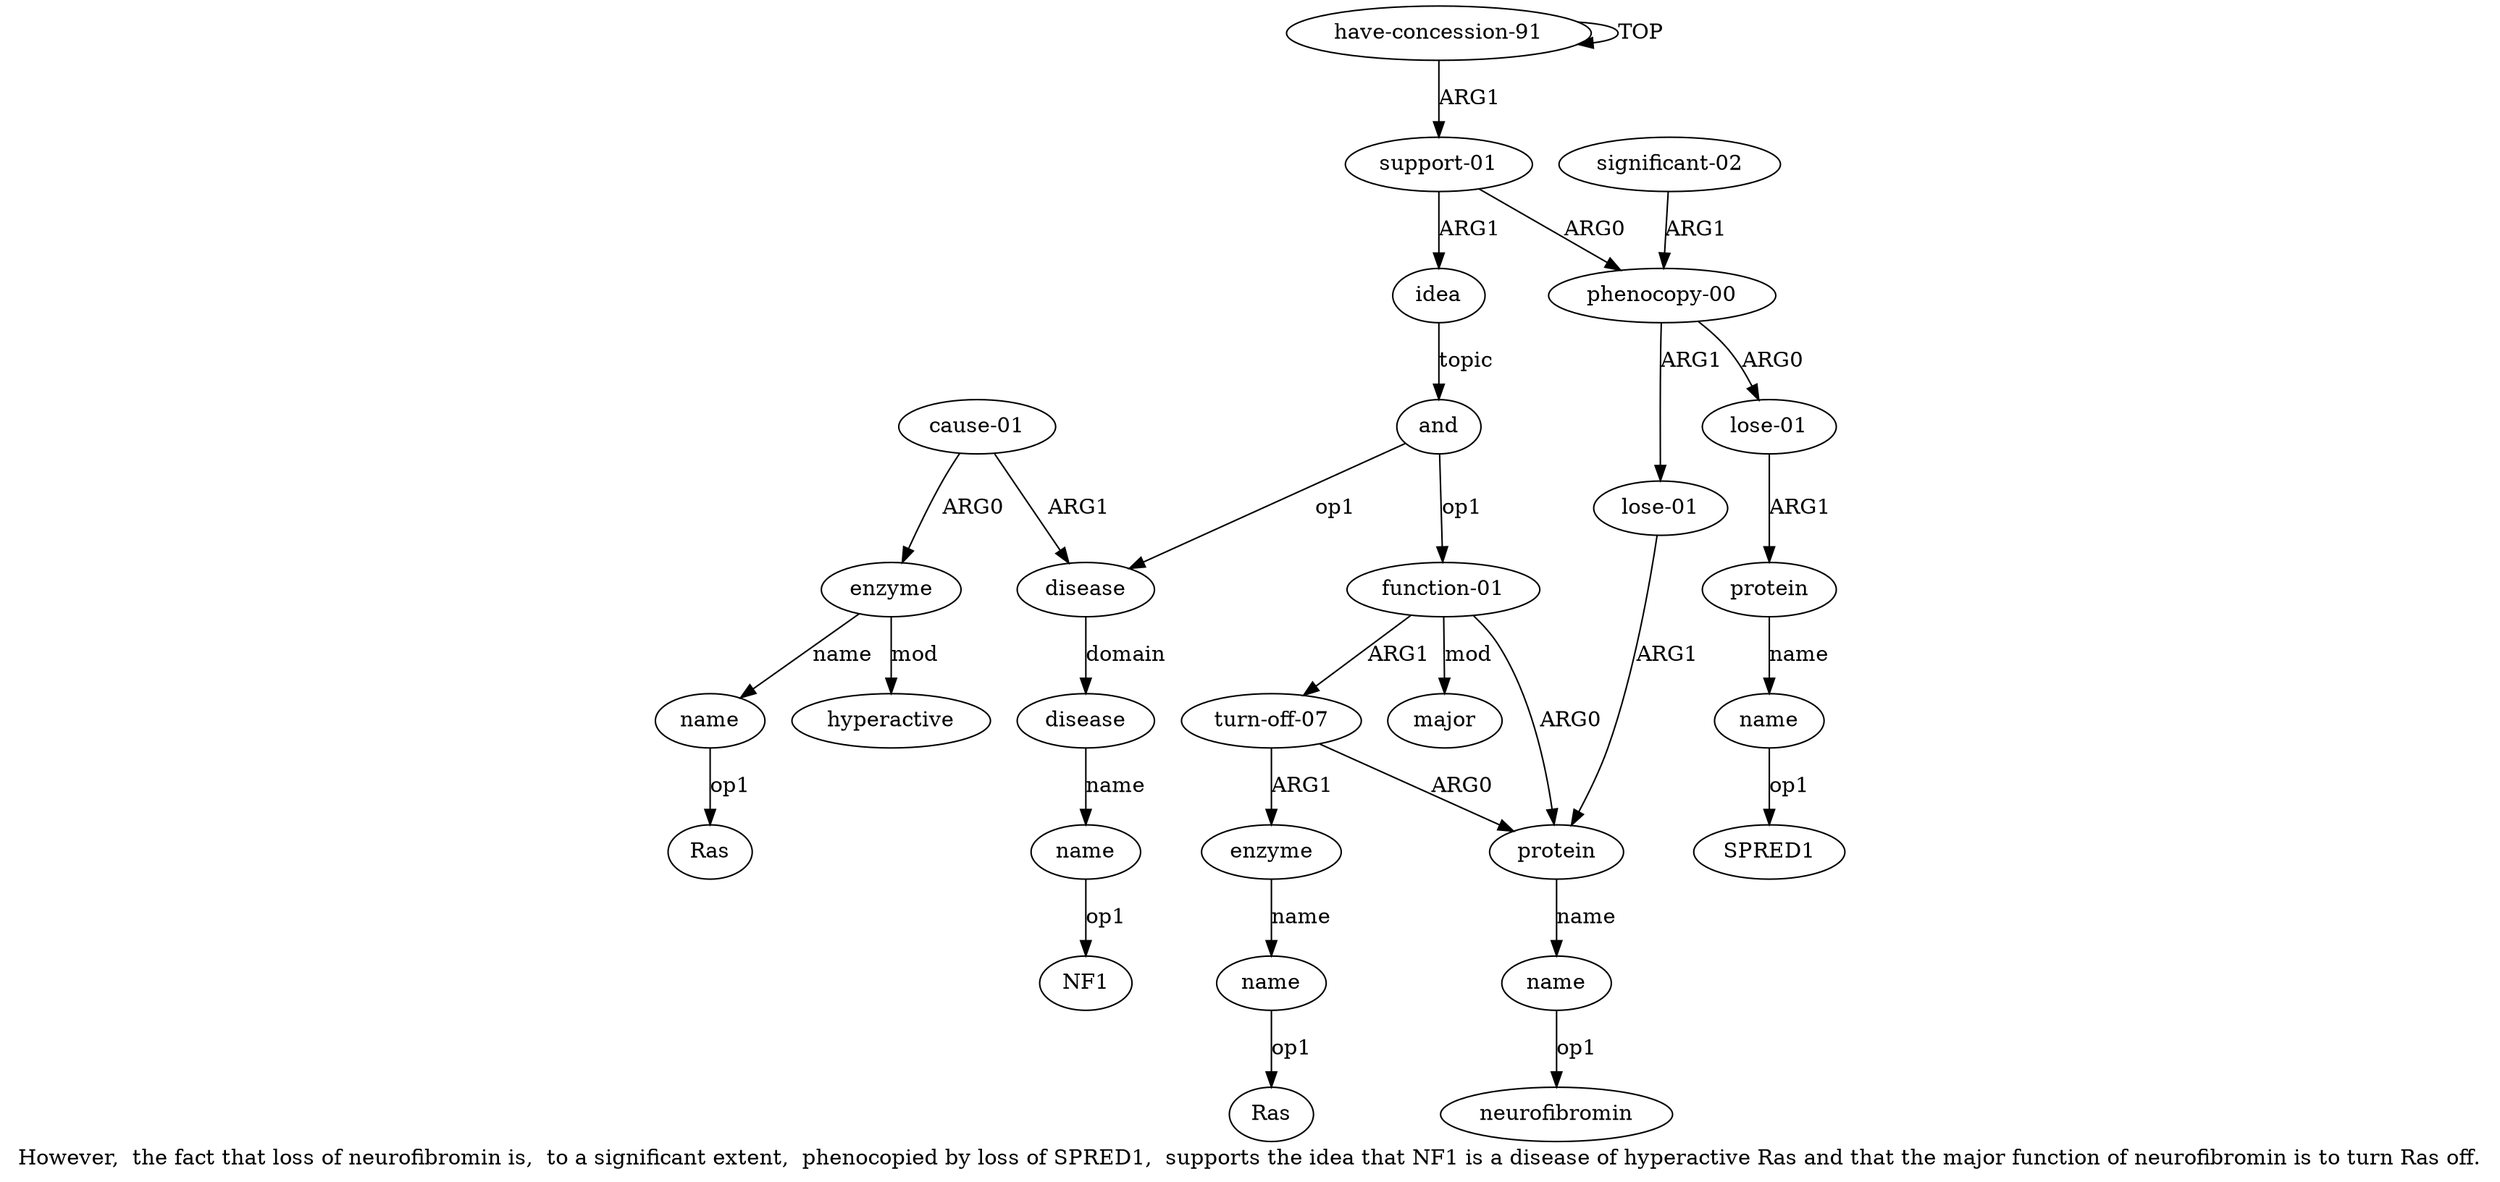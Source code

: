 digraph  {
	graph [label="However,  the fact that loss of neurofibromin is,  to a significant extent,  phenocopied by loss of SPRED1,  supports the idea that \
NF1 is a disease of hyperactive Ras and that the major function of neurofibromin is to turn Ras off."];
	node [label="\N"];
	a20	 [color=black,
		gold_ind=20,
		gold_label="turn-off-07",
		label="turn-off-07",
		test_ind=20,
		test_label="turn-off-07"];
	a21	 [color=black,
		gold_ind=21,
		gold_label=enzyme,
		label=enzyme,
		test_ind=21,
		test_label=enzyme];
	a20 -> a21 [key=0,
	color=black,
	gold_label=ARG1,
	label=ARG1,
	test_label=ARG1];
a7 [color=black,
	gold_ind=7,
	gold_label=protein,
	label=protein,
	test_ind=7,
	test_label=protein];
a20 -> a7 [key=0,
color=black,
gold_label=ARG0,
label=ARG0,
test_label=ARG0];
a22 [color=black,
gold_ind=22,
gold_label=name,
label=name,
test_ind=22,
test_label=name];
a21 -> a22 [key=0,
color=black,
gold_label=name,
label=name,
test_label=name];
"a22 Ras" [color=black,
gold_ind=-1,
gold_label=Ras,
label=Ras,
test_ind=-1,
test_label=Ras];
a22 -> "a22 Ras" [key=0,
color=black,
gold_label=op1,
label=op1,
test_label=op1];
a23 [color=black,
gold_ind=23,
gold_label=major,
label=major,
test_ind=23,
test_label=major];
"a15 Ras" [color=black,
gold_ind=-1,
gold_label=Ras,
label=Ras,
test_ind=-1,
test_label=Ras];
"a8 neurofibromin" [color=black,
gold_ind=-1,
gold_label=neurofibromin,
label=neurofibromin,
test_ind=-1,
test_label=neurofibromin];
a15 [color=black,
gold_ind=15,
gold_label=name,
label=name,
test_ind=15,
test_label=name];
a15 -> "a15 Ras" [key=0,
color=black,
gold_label=op1,
label=op1,
test_label=op1];
a14 [color=black,
gold_ind=14,
gold_label=enzyme,
label=enzyme,
test_ind=14,
test_label=enzyme];
a14 -> a15 [key=0,
color=black,
gold_label=name,
label=name,
test_label=name];
a16 [color=black,
gold_ind=16,
gold_label=hyperactive,
label=hyperactive,
test_ind=16,
test_label=hyperactive];
a14 -> a16 [key=0,
color=black,
gold_label=mod,
label=mod,
test_label=mod];
a17 [color=black,
gold_ind=17,
gold_label=disease,
label=disease,
test_ind=17,
test_label=disease];
a18 [color=black,
gold_ind=18,
gold_label=name,
label=name,
test_ind=18,
test_label=name];
a17 -> a18 [key=0,
color=black,
gold_label=name,
label=name,
test_label=name];
a11 [color=black,
gold_ind=11,
gold_label=and,
label=and,
test_ind=11,
test_label=and];
a12 [color=black,
gold_ind=12,
gold_label=disease,
label=disease,
test_ind=12,
test_label=disease];
a11 -> a12 [key=0,
color=black,
gold_label=op1,
label=op1,
test_label=op1];
a19 [color=black,
gold_ind=19,
gold_label="function-01",
label="function-01",
test_ind=19,
test_label="function-01"];
a11 -> a19 [key=0,
color=black,
gold_label=op1,
label=op1,
test_label=op1];
a10 [color=black,
gold_ind=10,
gold_label=idea,
label=idea,
test_ind=10,
test_label=idea];
a10 -> a11 [key=0,
color=black,
gold_label=topic,
label=topic,
test_label=topic];
a13 [color=black,
gold_ind=13,
gold_label="cause-01",
label="cause-01",
test_ind=13,
test_label="cause-01"];
a13 -> a14 [key=0,
color=black,
gold_label=ARG0,
label=ARG0,
test_label=ARG0];
a13 -> a12 [key=0,
color=black,
gold_label=ARG1,
label=ARG1,
test_label=ARG1];
a12 -> a17 [key=0,
color=black,
gold_label=domain,
label=domain,
test_label=domain];
a19 -> a20 [key=0,
color=black,
gold_label=ARG1,
label=ARG1,
test_label=ARG1];
a19 -> a23 [key=0,
color=black,
gold_label=mod,
label=mod,
test_label=mod];
a19 -> a7 [key=0,
color=black,
gold_label=ARG0,
label=ARG0,
test_label=ARG0];
"a18 NF1" [color=black,
gold_ind=-1,
gold_label=NF1,
label=NF1,
test_ind=-1,
test_label=NF1];
a18 -> "a18 NF1" [key=0,
color=black,
gold_label=op1,
label=op1,
test_label=op1];
a1 [color=black,
gold_ind=1,
gold_label="support-01",
label="support-01",
test_ind=1,
test_label="support-01"];
a1 -> a10 [key=0,
color=black,
gold_label=ARG1,
label=ARG1,
test_label=ARG1];
a2 [color=black,
gold_ind=2,
gold_label="phenocopy-00",
label="phenocopy-00",
test_ind=2,
test_label="phenocopy-00"];
a1 -> a2 [key=0,
color=black,
gold_label=ARG0,
label=ARG0,
test_label=ARG0];
a0 [color=black,
gold_ind=0,
gold_label="have-concession-91",
label="have-concession-91",
test_ind=0,
test_label="have-concession-91"];
a0 -> a1 [key=0,
color=black,
gold_label=ARG1,
label=ARG1,
test_label=ARG1];
a0 -> a0 [key=0,
color=black,
gold_label=TOP,
label=TOP,
test_label=TOP];
a3 [color=black,
gold_ind=3,
gold_label="lose-01",
label="lose-01",
test_ind=3,
test_label="lose-01"];
a4 [color=black,
gold_ind=4,
gold_label=protein,
label=protein,
test_ind=4,
test_label=protein];
a3 -> a4 [key=0,
color=black,
gold_label=ARG1,
label=ARG1,
test_label=ARG1];
a2 -> a3 [key=0,
color=black,
gold_label=ARG0,
label=ARG0,
test_label=ARG0];
a6 [color=black,
gold_ind=6,
gold_label="lose-01",
label="lose-01",
test_ind=6,
test_label="lose-01"];
a2 -> a6 [key=0,
color=black,
gold_label=ARG1,
label=ARG1,
test_label=ARG1];
a5 [color=black,
gold_ind=5,
gold_label=name,
label=name,
test_ind=5,
test_label=name];
"a5 SPRED1" [color=black,
gold_ind=-1,
gold_label=SPRED1,
label=SPRED1,
test_ind=-1,
test_label=SPRED1];
a5 -> "a5 SPRED1" [key=0,
color=black,
gold_label=op1,
label=op1,
test_label=op1];
a4 -> a5 [key=0,
color=black,
gold_label=name,
label=name,
test_label=name];
a8 [color=black,
gold_ind=8,
gold_label=name,
label=name,
test_ind=8,
test_label=name];
a7 -> a8 [key=0,
color=black,
gold_label=name,
label=name,
test_label=name];
a6 -> a7 [key=0,
color=black,
gold_label=ARG1,
label=ARG1,
test_label=ARG1];
a9 [color=black,
gold_ind=9,
gold_label="significant-02",
label="significant-02",
test_ind=9,
test_label="significant-02"];
a9 -> a2 [key=0,
color=black,
gold_label=ARG1,
label=ARG1,
test_label=ARG1];
a8 -> "a8 neurofibromin" [key=0,
color=black,
gold_label=op1,
label=op1,
test_label=op1];
}

